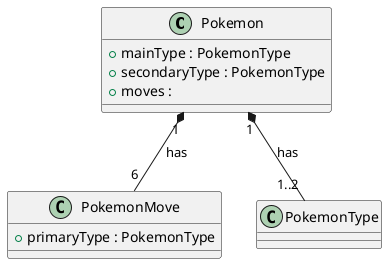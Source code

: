@startuml Architecture
class Pokemon {
    +mainType : PokemonType
    +secondaryType : PokemonType
    +moves : 
}
class PokemonMove {
    +primaryType : PokemonType
}
class PokemonType {}

Pokemon "1" *-- "6" PokemonMove : has
Pokemon "1" *-- "1..2" PokemonType : has
@enduml
